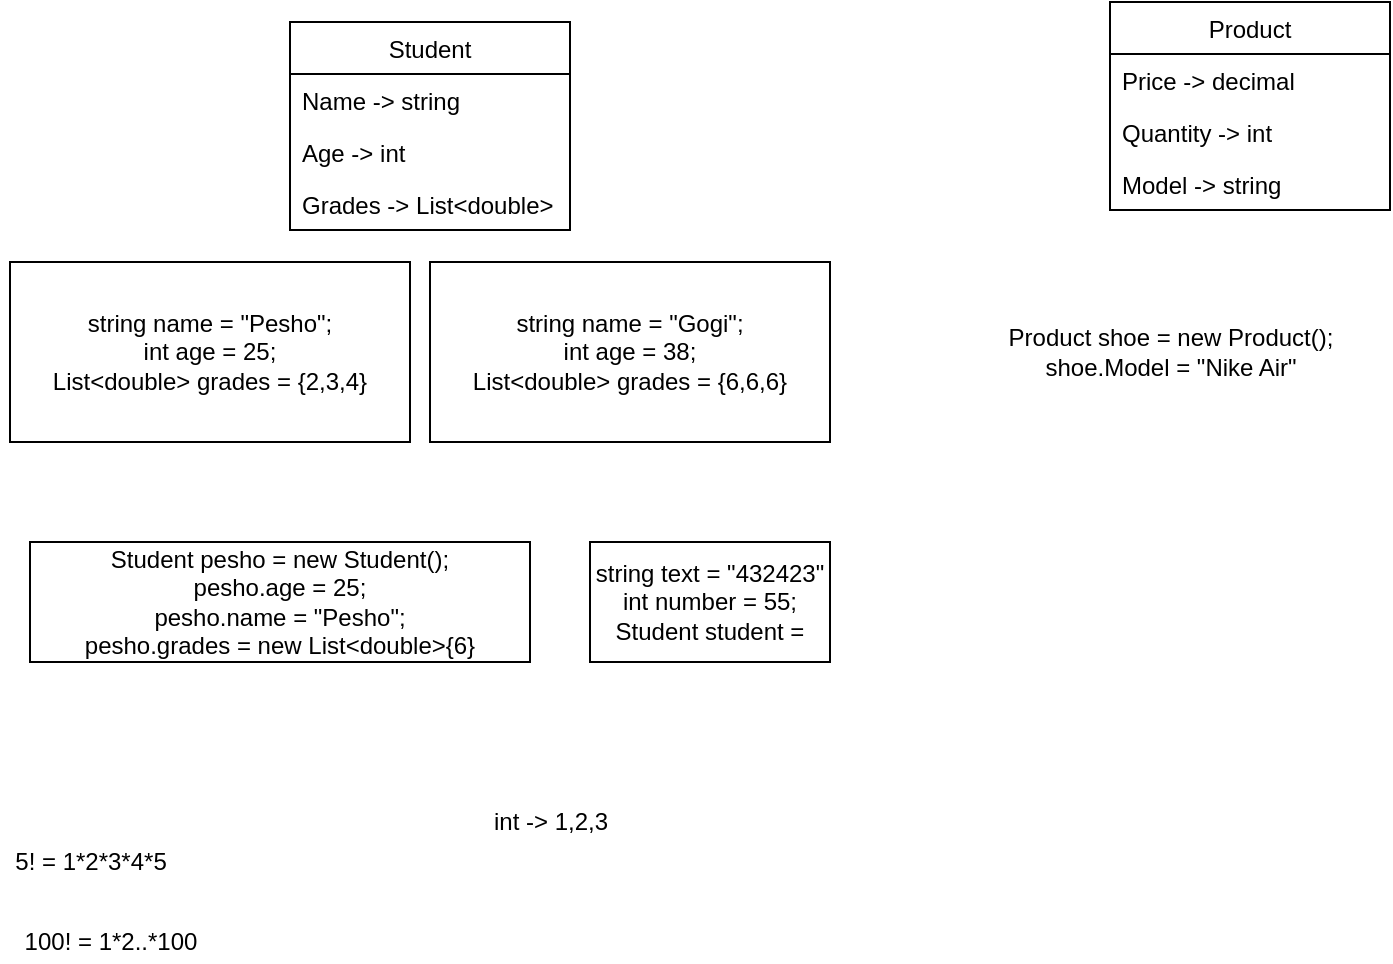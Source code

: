 <mxfile version="14.8.0" type="device"><diagram id="qR2rtByi1MBjlgTw1y1s" name="Page-1"><mxGraphModel dx="782" dy="482" grid="1" gridSize="10" guides="1" tooltips="1" connect="1" arrows="1" fold="1" page="1" pageScale="1" pageWidth="850" pageHeight="1100" math="0" shadow="0"><root><mxCell id="0"/><mxCell id="1" parent="0"/><mxCell id="pTUQcDPqocNzrLbM7Noa-2" value="Student" style="swimlane;fontStyle=0;childLayout=stackLayout;horizontal=1;startSize=26;horizontalStack=0;resizeParent=1;resizeParentMax=0;resizeLast=0;collapsible=1;marginBottom=0;" vertex="1" parent="1"><mxGeometry x="240" y="40" width="140" height="104" as="geometry"/></mxCell><mxCell id="pTUQcDPqocNzrLbM7Noa-3" value="Name -&gt; string" style="text;strokeColor=none;fillColor=none;align=left;verticalAlign=top;spacingLeft=4;spacingRight=4;overflow=hidden;rotatable=0;points=[[0,0.5],[1,0.5]];portConstraint=eastwest;" vertex="1" parent="pTUQcDPqocNzrLbM7Noa-2"><mxGeometry y="26" width="140" height="26" as="geometry"/></mxCell><mxCell id="pTUQcDPqocNzrLbM7Noa-4" value="Age -&gt; int" style="text;strokeColor=none;fillColor=none;align=left;verticalAlign=top;spacingLeft=4;spacingRight=4;overflow=hidden;rotatable=0;points=[[0,0.5],[1,0.5]];portConstraint=eastwest;" vertex="1" parent="pTUQcDPqocNzrLbM7Noa-2"><mxGeometry y="52" width="140" height="26" as="geometry"/></mxCell><mxCell id="pTUQcDPqocNzrLbM7Noa-5" value="Grades -&gt; List&lt;double&gt;" style="text;strokeColor=none;fillColor=none;align=left;verticalAlign=top;spacingLeft=4;spacingRight=4;overflow=hidden;rotatable=0;points=[[0,0.5],[1,0.5]];portConstraint=eastwest;" vertex="1" parent="pTUQcDPqocNzrLbM7Noa-2"><mxGeometry y="78" width="140" height="26" as="geometry"/></mxCell><mxCell id="pTUQcDPqocNzrLbM7Noa-6" value="string name = &quot;Pesho&quot;;&lt;br&gt;int age = 25;&lt;br&gt;List&amp;lt;double&amp;gt; grades = {2,3,4}" style="rounded=0;whiteSpace=wrap;html=1;" vertex="1" parent="1"><mxGeometry x="100" y="160" width="200" height="90" as="geometry"/></mxCell><mxCell id="pTUQcDPqocNzrLbM7Noa-7" value="string name = &quot;Gogi&quot;;&lt;br&gt;int age = 38;&lt;br&gt;List&amp;lt;double&amp;gt; grades = {6,6,6}" style="rounded=0;whiteSpace=wrap;html=1;" vertex="1" parent="1"><mxGeometry x="310" y="160" width="200" height="90" as="geometry"/></mxCell><mxCell id="pTUQcDPqocNzrLbM7Noa-10" value="Student pesho = new Student();&lt;br&gt;pesho.age = 25;&lt;br&gt;pesho.name = &quot;Pesho&quot;;&lt;br&gt;pesho.grades = new List&amp;lt;double&amp;gt;{6}" style="rounded=0;whiteSpace=wrap;html=1;" vertex="1" parent="1"><mxGeometry x="110" y="300" width="250" height="60" as="geometry"/></mxCell><mxCell id="pTUQcDPqocNzrLbM7Noa-11" value="string text = &quot;432423&quot;&lt;br&gt;int number = 55;&lt;br&gt;Student student =" style="rounded=0;whiteSpace=wrap;html=1;" vertex="1" parent="1"><mxGeometry x="390" y="300" width="120" height="60" as="geometry"/></mxCell><mxCell id="pTUQcDPqocNzrLbM7Noa-21" value="Product" style="swimlane;fontStyle=0;childLayout=stackLayout;horizontal=1;startSize=26;horizontalStack=0;resizeParent=1;resizeParentMax=0;resizeLast=0;collapsible=1;marginBottom=0;" vertex="1" parent="1"><mxGeometry x="650" y="30" width="140" height="104" as="geometry"/></mxCell><mxCell id="pTUQcDPqocNzrLbM7Noa-22" value="Price -&gt; decimal" style="text;strokeColor=none;fillColor=none;align=left;verticalAlign=top;spacingLeft=4;spacingRight=4;overflow=hidden;rotatable=0;points=[[0,0.5],[1,0.5]];portConstraint=eastwest;" vertex="1" parent="pTUQcDPqocNzrLbM7Noa-21"><mxGeometry y="26" width="140" height="26" as="geometry"/></mxCell><mxCell id="pTUQcDPqocNzrLbM7Noa-23" value="Quantity -&gt; int" style="text;strokeColor=none;fillColor=none;align=left;verticalAlign=top;spacingLeft=4;spacingRight=4;overflow=hidden;rotatable=0;points=[[0,0.5],[1,0.5]];portConstraint=eastwest;" vertex="1" parent="pTUQcDPqocNzrLbM7Noa-21"><mxGeometry y="52" width="140" height="26" as="geometry"/></mxCell><mxCell id="pTUQcDPqocNzrLbM7Noa-24" value="Model -&gt; string" style="text;strokeColor=none;fillColor=none;align=left;verticalAlign=top;spacingLeft=4;spacingRight=4;overflow=hidden;rotatable=0;points=[[0,0.5],[1,0.5]];portConstraint=eastwest;" vertex="1" parent="pTUQcDPqocNzrLbM7Noa-21"><mxGeometry y="78" width="140" height="26" as="geometry"/></mxCell><mxCell id="pTUQcDPqocNzrLbM7Noa-25" value="Product shoe = new Product();&lt;br&gt;shoe.Model = &quot;Nike Air&quot;" style="text;html=1;align=center;verticalAlign=middle;resizable=0;points=[];autosize=1;strokeColor=none;" vertex="1" parent="1"><mxGeometry x="590" y="190" width="180" height="30" as="geometry"/></mxCell><mxCell id="pTUQcDPqocNzrLbM7Noa-26" value="5! = 1*2*3*4*5" style="text;html=1;align=center;verticalAlign=middle;resizable=0;points=[];autosize=1;strokeColor=none;" vertex="1" parent="1"><mxGeometry x="95" y="450" width="90" height="20" as="geometry"/></mxCell><mxCell id="pTUQcDPqocNzrLbM7Noa-27" value="100! = 1*2..*100" style="text;html=1;align=center;verticalAlign=middle;resizable=0;points=[];autosize=1;strokeColor=none;" vertex="1" parent="1"><mxGeometry x="100" y="490" width="100" height="20" as="geometry"/></mxCell><mxCell id="pTUQcDPqocNzrLbM7Noa-28" value="int -&amp;gt; 1,2,3&lt;br&gt;" style="text;html=1;align=center;verticalAlign=middle;resizable=0;points=[];autosize=1;strokeColor=none;" vertex="1" parent="1"><mxGeometry x="335" y="430" width="70" height="20" as="geometry"/></mxCell></root></mxGraphModel></diagram></mxfile>